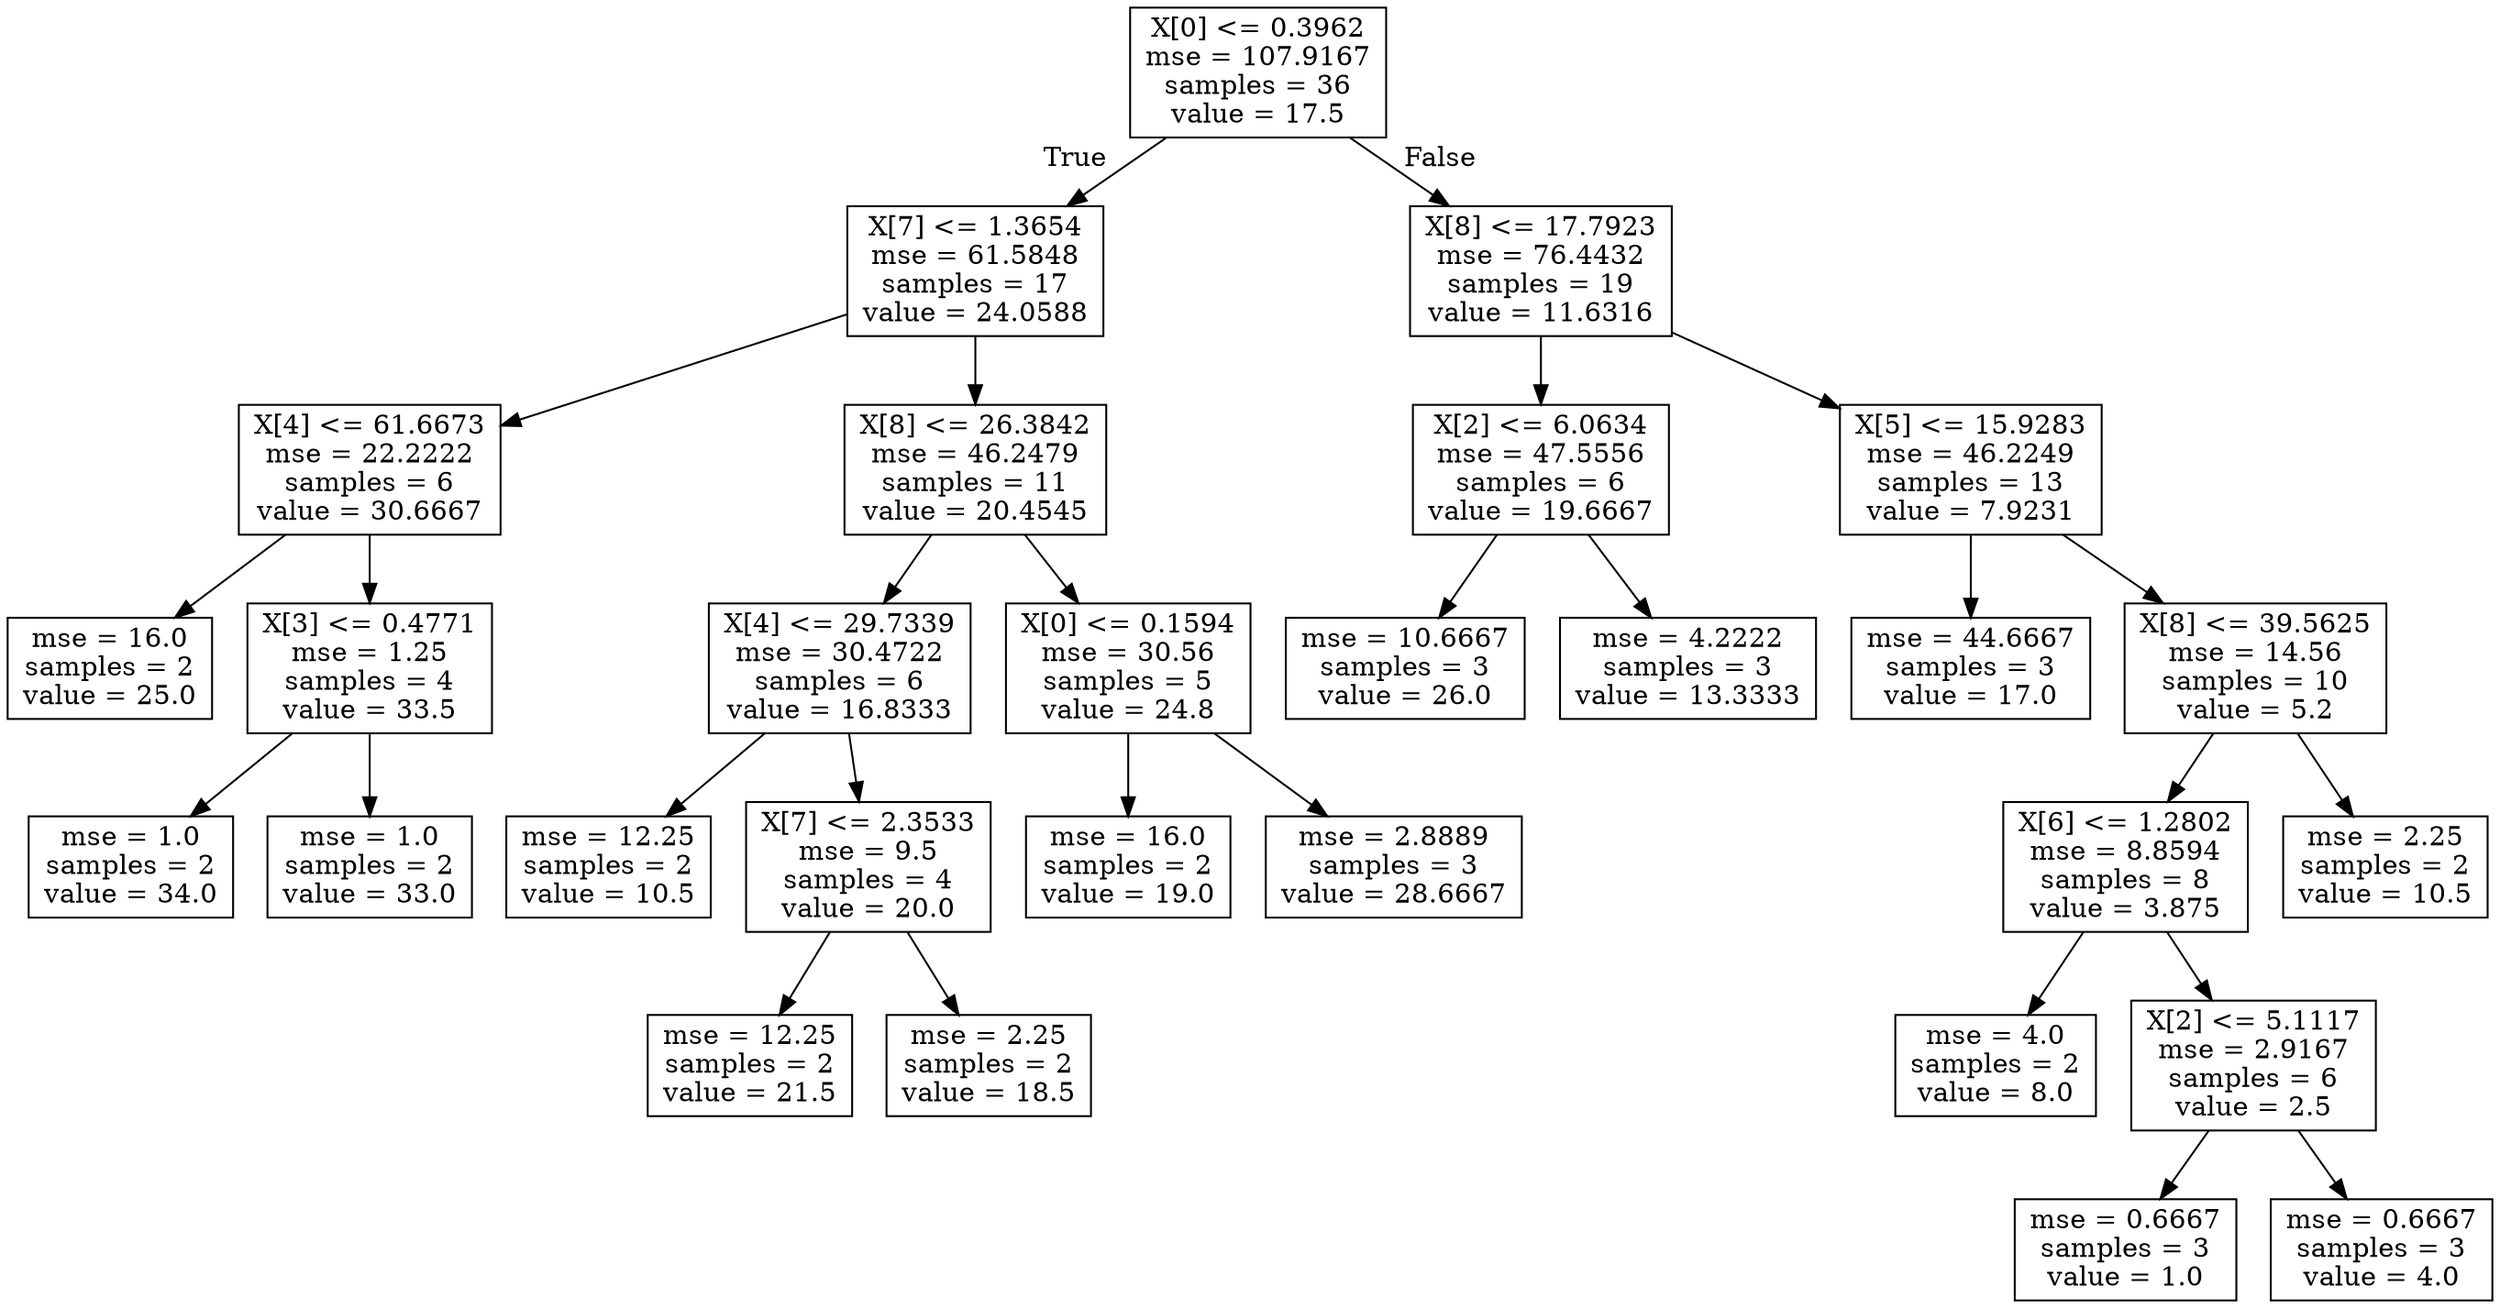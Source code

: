 digraph Tree {
node [shape=box] ;
0 [label="X[0] <= 0.3962\nmse = 107.9167\nsamples = 36\nvalue = 17.5"] ;
1 [label="X[7] <= 1.3654\nmse = 61.5848\nsamples = 17\nvalue = 24.0588"] ;
0 -> 1 [labeldistance=2.5, labelangle=45, headlabel="True"] ;
2 [label="X[4] <= 61.6673\nmse = 22.2222\nsamples = 6\nvalue = 30.6667"] ;
1 -> 2 ;
3 [label="mse = 16.0\nsamples = 2\nvalue = 25.0"] ;
2 -> 3 ;
4 [label="X[3] <= 0.4771\nmse = 1.25\nsamples = 4\nvalue = 33.5"] ;
2 -> 4 ;
5 [label="mse = 1.0\nsamples = 2\nvalue = 34.0"] ;
4 -> 5 ;
6 [label="mse = 1.0\nsamples = 2\nvalue = 33.0"] ;
4 -> 6 ;
7 [label="X[8] <= 26.3842\nmse = 46.2479\nsamples = 11\nvalue = 20.4545"] ;
1 -> 7 ;
8 [label="X[4] <= 29.7339\nmse = 30.4722\nsamples = 6\nvalue = 16.8333"] ;
7 -> 8 ;
9 [label="mse = 12.25\nsamples = 2\nvalue = 10.5"] ;
8 -> 9 ;
10 [label="X[7] <= 2.3533\nmse = 9.5\nsamples = 4\nvalue = 20.0"] ;
8 -> 10 ;
11 [label="mse = 12.25\nsamples = 2\nvalue = 21.5"] ;
10 -> 11 ;
12 [label="mse = 2.25\nsamples = 2\nvalue = 18.5"] ;
10 -> 12 ;
13 [label="X[0] <= 0.1594\nmse = 30.56\nsamples = 5\nvalue = 24.8"] ;
7 -> 13 ;
14 [label="mse = 16.0\nsamples = 2\nvalue = 19.0"] ;
13 -> 14 ;
15 [label="mse = 2.8889\nsamples = 3\nvalue = 28.6667"] ;
13 -> 15 ;
16 [label="X[8] <= 17.7923\nmse = 76.4432\nsamples = 19\nvalue = 11.6316"] ;
0 -> 16 [labeldistance=2.5, labelangle=-45, headlabel="False"] ;
17 [label="X[2] <= 6.0634\nmse = 47.5556\nsamples = 6\nvalue = 19.6667"] ;
16 -> 17 ;
18 [label="mse = 10.6667\nsamples = 3\nvalue = 26.0"] ;
17 -> 18 ;
19 [label="mse = 4.2222\nsamples = 3\nvalue = 13.3333"] ;
17 -> 19 ;
20 [label="X[5] <= 15.9283\nmse = 46.2249\nsamples = 13\nvalue = 7.9231"] ;
16 -> 20 ;
21 [label="mse = 44.6667\nsamples = 3\nvalue = 17.0"] ;
20 -> 21 ;
22 [label="X[8] <= 39.5625\nmse = 14.56\nsamples = 10\nvalue = 5.2"] ;
20 -> 22 ;
23 [label="X[6] <= 1.2802\nmse = 8.8594\nsamples = 8\nvalue = 3.875"] ;
22 -> 23 ;
24 [label="mse = 4.0\nsamples = 2\nvalue = 8.0"] ;
23 -> 24 ;
25 [label="X[2] <= 5.1117\nmse = 2.9167\nsamples = 6\nvalue = 2.5"] ;
23 -> 25 ;
26 [label="mse = 0.6667\nsamples = 3\nvalue = 1.0"] ;
25 -> 26 ;
27 [label="mse = 0.6667\nsamples = 3\nvalue = 4.0"] ;
25 -> 27 ;
28 [label="mse = 2.25\nsamples = 2\nvalue = 10.5"] ;
22 -> 28 ;
}